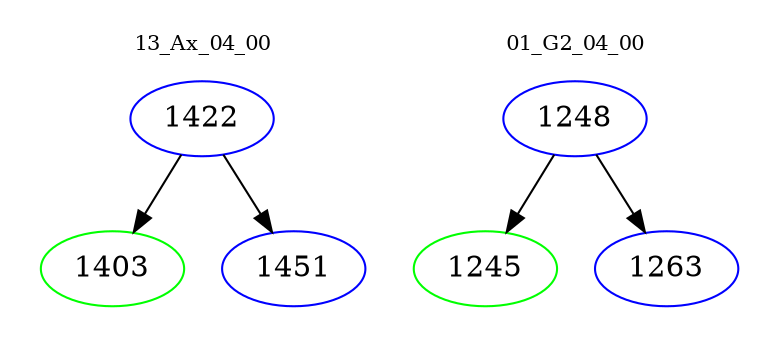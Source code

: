 digraph{
subgraph cluster_0 {
color = white
label = "13_Ax_04_00";
fontsize=10;
T0_1422 [label="1422", color="blue"]
T0_1422 -> T0_1403 [color="black"]
T0_1403 [label="1403", color="green"]
T0_1422 -> T0_1451 [color="black"]
T0_1451 [label="1451", color="blue"]
}
subgraph cluster_1 {
color = white
label = "01_G2_04_00";
fontsize=10;
T1_1248 [label="1248", color="blue"]
T1_1248 -> T1_1245 [color="black"]
T1_1245 [label="1245", color="green"]
T1_1248 -> T1_1263 [color="black"]
T1_1263 [label="1263", color="blue"]
}
}
